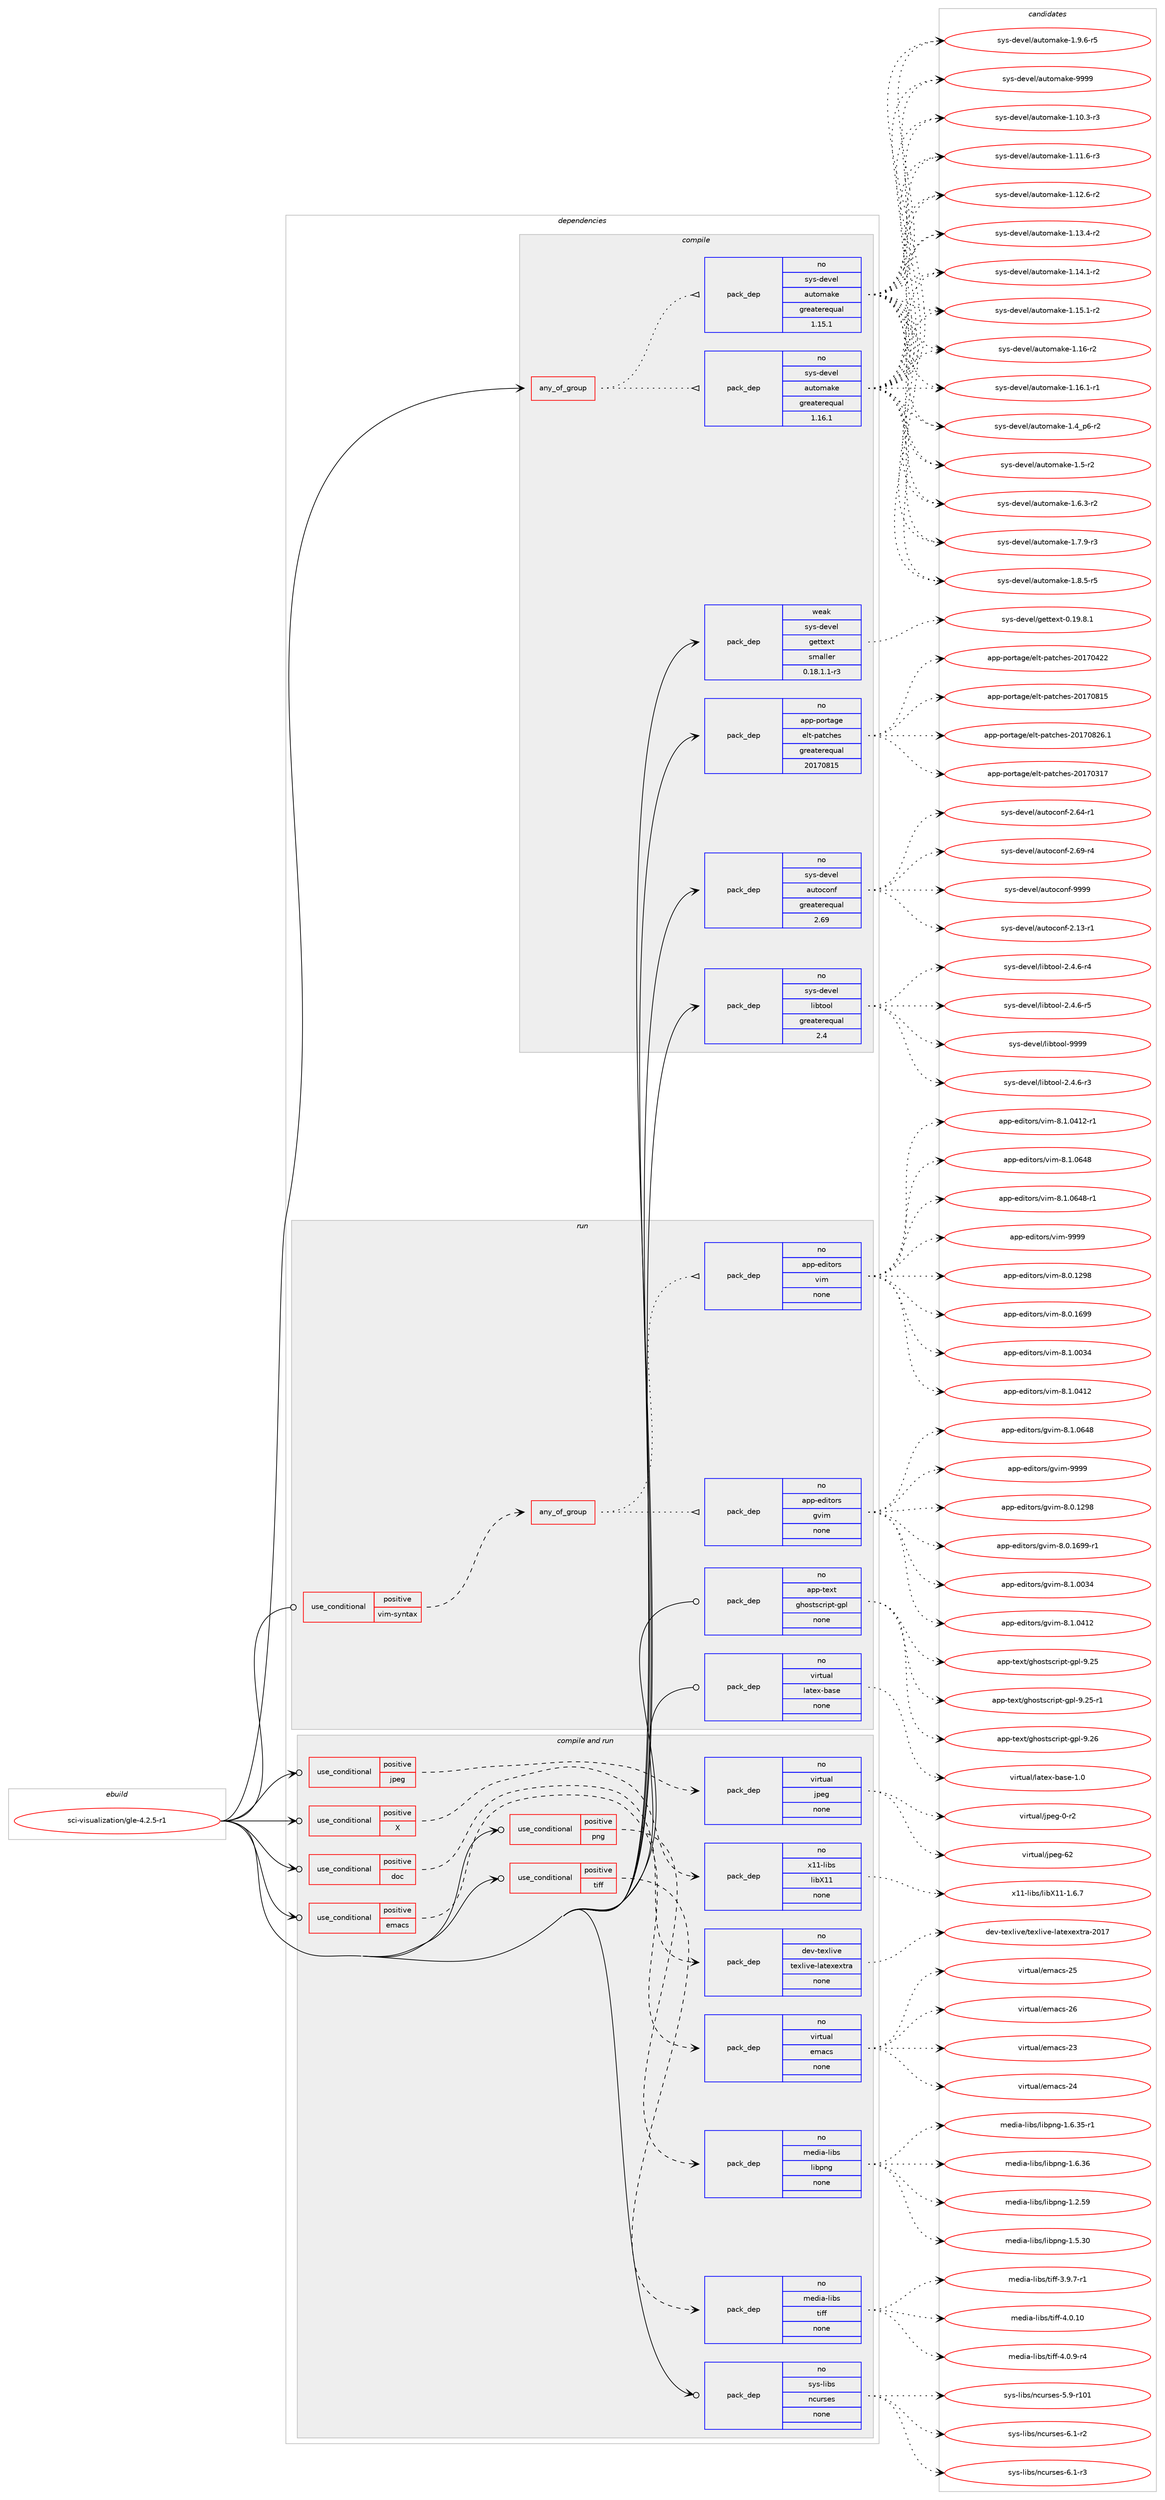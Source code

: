 digraph prolog {

# *************
# Graph options
# *************

newrank=true;
concentrate=true;
compound=true;
graph [rankdir=LR,fontname=Helvetica,fontsize=10,ranksep=1.5];#, ranksep=2.5, nodesep=0.2];
edge  [arrowhead=vee];
node  [fontname=Helvetica,fontsize=10];

# **********
# The ebuild
# **********

subgraph cluster_leftcol {
color=gray;
rank=same;
label=<<i>ebuild</i>>;
id [label="sci-visualization/gle-4.2.5-r1", color=red, width=4, href="../sci-visualization/gle-4.2.5-r1.svg"];
}

# ****************
# The dependencies
# ****************

subgraph cluster_midcol {
color=gray;
label=<<i>dependencies</i>>;
subgraph cluster_compile {
fillcolor="#eeeeee";
style=filled;
label=<<i>compile</i>>;
subgraph any27052 {
dependency1701668 [label=<<TABLE BORDER="0" CELLBORDER="1" CELLSPACING="0" CELLPADDING="4"><TR><TD CELLPADDING="10">any_of_group</TD></TR></TABLE>>, shape=none, color=red];subgraph pack1218366 {
dependency1701669 [label=<<TABLE BORDER="0" CELLBORDER="1" CELLSPACING="0" CELLPADDING="4" WIDTH="220"><TR><TD ROWSPAN="6" CELLPADDING="30">pack_dep</TD></TR><TR><TD WIDTH="110">no</TD></TR><TR><TD>sys-devel</TD></TR><TR><TD>automake</TD></TR><TR><TD>greaterequal</TD></TR><TR><TD>1.16.1</TD></TR></TABLE>>, shape=none, color=blue];
}
dependency1701668:e -> dependency1701669:w [weight=20,style="dotted",arrowhead="oinv"];
subgraph pack1218367 {
dependency1701670 [label=<<TABLE BORDER="0" CELLBORDER="1" CELLSPACING="0" CELLPADDING="4" WIDTH="220"><TR><TD ROWSPAN="6" CELLPADDING="30">pack_dep</TD></TR><TR><TD WIDTH="110">no</TD></TR><TR><TD>sys-devel</TD></TR><TR><TD>automake</TD></TR><TR><TD>greaterequal</TD></TR><TR><TD>1.15.1</TD></TR></TABLE>>, shape=none, color=blue];
}
dependency1701668:e -> dependency1701670:w [weight=20,style="dotted",arrowhead="oinv"];
}
id:e -> dependency1701668:w [weight=20,style="solid",arrowhead="vee"];
subgraph pack1218368 {
dependency1701671 [label=<<TABLE BORDER="0" CELLBORDER="1" CELLSPACING="0" CELLPADDING="4" WIDTH="220"><TR><TD ROWSPAN="6" CELLPADDING="30">pack_dep</TD></TR><TR><TD WIDTH="110">no</TD></TR><TR><TD>app-portage</TD></TR><TR><TD>elt-patches</TD></TR><TR><TD>greaterequal</TD></TR><TR><TD>20170815</TD></TR></TABLE>>, shape=none, color=blue];
}
id:e -> dependency1701671:w [weight=20,style="solid",arrowhead="vee"];
subgraph pack1218369 {
dependency1701672 [label=<<TABLE BORDER="0" CELLBORDER="1" CELLSPACING="0" CELLPADDING="4" WIDTH="220"><TR><TD ROWSPAN="6" CELLPADDING="30">pack_dep</TD></TR><TR><TD WIDTH="110">no</TD></TR><TR><TD>sys-devel</TD></TR><TR><TD>autoconf</TD></TR><TR><TD>greaterequal</TD></TR><TR><TD>2.69</TD></TR></TABLE>>, shape=none, color=blue];
}
id:e -> dependency1701672:w [weight=20,style="solid",arrowhead="vee"];
subgraph pack1218370 {
dependency1701673 [label=<<TABLE BORDER="0" CELLBORDER="1" CELLSPACING="0" CELLPADDING="4" WIDTH="220"><TR><TD ROWSPAN="6" CELLPADDING="30">pack_dep</TD></TR><TR><TD WIDTH="110">no</TD></TR><TR><TD>sys-devel</TD></TR><TR><TD>libtool</TD></TR><TR><TD>greaterequal</TD></TR><TR><TD>2.4</TD></TR></TABLE>>, shape=none, color=blue];
}
id:e -> dependency1701673:w [weight=20,style="solid",arrowhead="vee"];
subgraph pack1218371 {
dependency1701674 [label=<<TABLE BORDER="0" CELLBORDER="1" CELLSPACING="0" CELLPADDING="4" WIDTH="220"><TR><TD ROWSPAN="6" CELLPADDING="30">pack_dep</TD></TR><TR><TD WIDTH="110">weak</TD></TR><TR><TD>sys-devel</TD></TR><TR><TD>gettext</TD></TR><TR><TD>smaller</TD></TR><TR><TD>0.18.1.1-r3</TD></TR></TABLE>>, shape=none, color=blue];
}
id:e -> dependency1701674:w [weight=20,style="solid",arrowhead="vee"];
}
subgraph cluster_compileandrun {
fillcolor="#eeeeee";
style=filled;
label=<<i>compile and run</i>>;
subgraph cond455398 {
dependency1701675 [label=<<TABLE BORDER="0" CELLBORDER="1" CELLSPACING="0" CELLPADDING="4"><TR><TD ROWSPAN="3" CELLPADDING="10">use_conditional</TD></TR><TR><TD>positive</TD></TR><TR><TD>X</TD></TR></TABLE>>, shape=none, color=red];
subgraph pack1218372 {
dependency1701676 [label=<<TABLE BORDER="0" CELLBORDER="1" CELLSPACING="0" CELLPADDING="4" WIDTH="220"><TR><TD ROWSPAN="6" CELLPADDING="30">pack_dep</TD></TR><TR><TD WIDTH="110">no</TD></TR><TR><TD>x11-libs</TD></TR><TR><TD>libX11</TD></TR><TR><TD>none</TD></TR><TR><TD></TD></TR></TABLE>>, shape=none, color=blue];
}
dependency1701675:e -> dependency1701676:w [weight=20,style="dashed",arrowhead="vee"];
}
id:e -> dependency1701675:w [weight=20,style="solid",arrowhead="odotvee"];
subgraph cond455399 {
dependency1701677 [label=<<TABLE BORDER="0" CELLBORDER="1" CELLSPACING="0" CELLPADDING="4"><TR><TD ROWSPAN="3" CELLPADDING="10">use_conditional</TD></TR><TR><TD>positive</TD></TR><TR><TD>doc</TD></TR></TABLE>>, shape=none, color=red];
subgraph pack1218373 {
dependency1701678 [label=<<TABLE BORDER="0" CELLBORDER="1" CELLSPACING="0" CELLPADDING="4" WIDTH="220"><TR><TD ROWSPAN="6" CELLPADDING="30">pack_dep</TD></TR><TR><TD WIDTH="110">no</TD></TR><TR><TD>dev-texlive</TD></TR><TR><TD>texlive-latexextra</TD></TR><TR><TD>none</TD></TR><TR><TD></TD></TR></TABLE>>, shape=none, color=blue];
}
dependency1701677:e -> dependency1701678:w [weight=20,style="dashed",arrowhead="vee"];
}
id:e -> dependency1701677:w [weight=20,style="solid",arrowhead="odotvee"];
subgraph cond455400 {
dependency1701679 [label=<<TABLE BORDER="0" CELLBORDER="1" CELLSPACING="0" CELLPADDING="4"><TR><TD ROWSPAN="3" CELLPADDING="10">use_conditional</TD></TR><TR><TD>positive</TD></TR><TR><TD>emacs</TD></TR></TABLE>>, shape=none, color=red];
subgraph pack1218374 {
dependency1701680 [label=<<TABLE BORDER="0" CELLBORDER="1" CELLSPACING="0" CELLPADDING="4" WIDTH="220"><TR><TD ROWSPAN="6" CELLPADDING="30">pack_dep</TD></TR><TR><TD WIDTH="110">no</TD></TR><TR><TD>virtual</TD></TR><TR><TD>emacs</TD></TR><TR><TD>none</TD></TR><TR><TD></TD></TR></TABLE>>, shape=none, color=blue];
}
dependency1701679:e -> dependency1701680:w [weight=20,style="dashed",arrowhead="vee"];
}
id:e -> dependency1701679:w [weight=20,style="solid",arrowhead="odotvee"];
subgraph cond455401 {
dependency1701681 [label=<<TABLE BORDER="0" CELLBORDER="1" CELLSPACING="0" CELLPADDING="4"><TR><TD ROWSPAN="3" CELLPADDING="10">use_conditional</TD></TR><TR><TD>positive</TD></TR><TR><TD>jpeg</TD></TR></TABLE>>, shape=none, color=red];
subgraph pack1218375 {
dependency1701682 [label=<<TABLE BORDER="0" CELLBORDER="1" CELLSPACING="0" CELLPADDING="4" WIDTH="220"><TR><TD ROWSPAN="6" CELLPADDING="30">pack_dep</TD></TR><TR><TD WIDTH="110">no</TD></TR><TR><TD>virtual</TD></TR><TR><TD>jpeg</TD></TR><TR><TD>none</TD></TR><TR><TD></TD></TR></TABLE>>, shape=none, color=blue];
}
dependency1701681:e -> dependency1701682:w [weight=20,style="dashed",arrowhead="vee"];
}
id:e -> dependency1701681:w [weight=20,style="solid",arrowhead="odotvee"];
subgraph cond455402 {
dependency1701683 [label=<<TABLE BORDER="0" CELLBORDER="1" CELLSPACING="0" CELLPADDING="4"><TR><TD ROWSPAN="3" CELLPADDING="10">use_conditional</TD></TR><TR><TD>positive</TD></TR><TR><TD>png</TD></TR></TABLE>>, shape=none, color=red];
subgraph pack1218376 {
dependency1701684 [label=<<TABLE BORDER="0" CELLBORDER="1" CELLSPACING="0" CELLPADDING="4" WIDTH="220"><TR><TD ROWSPAN="6" CELLPADDING="30">pack_dep</TD></TR><TR><TD WIDTH="110">no</TD></TR><TR><TD>media-libs</TD></TR><TR><TD>libpng</TD></TR><TR><TD>none</TD></TR><TR><TD></TD></TR></TABLE>>, shape=none, color=blue];
}
dependency1701683:e -> dependency1701684:w [weight=20,style="dashed",arrowhead="vee"];
}
id:e -> dependency1701683:w [weight=20,style="solid",arrowhead="odotvee"];
subgraph cond455403 {
dependency1701685 [label=<<TABLE BORDER="0" CELLBORDER="1" CELLSPACING="0" CELLPADDING="4"><TR><TD ROWSPAN="3" CELLPADDING="10">use_conditional</TD></TR><TR><TD>positive</TD></TR><TR><TD>tiff</TD></TR></TABLE>>, shape=none, color=red];
subgraph pack1218377 {
dependency1701686 [label=<<TABLE BORDER="0" CELLBORDER="1" CELLSPACING="0" CELLPADDING="4" WIDTH="220"><TR><TD ROWSPAN="6" CELLPADDING="30">pack_dep</TD></TR><TR><TD WIDTH="110">no</TD></TR><TR><TD>media-libs</TD></TR><TR><TD>tiff</TD></TR><TR><TD>none</TD></TR><TR><TD></TD></TR></TABLE>>, shape=none, color=blue];
}
dependency1701685:e -> dependency1701686:w [weight=20,style="dashed",arrowhead="vee"];
}
id:e -> dependency1701685:w [weight=20,style="solid",arrowhead="odotvee"];
subgraph pack1218378 {
dependency1701687 [label=<<TABLE BORDER="0" CELLBORDER="1" CELLSPACING="0" CELLPADDING="4" WIDTH="220"><TR><TD ROWSPAN="6" CELLPADDING="30">pack_dep</TD></TR><TR><TD WIDTH="110">no</TD></TR><TR><TD>sys-libs</TD></TR><TR><TD>ncurses</TD></TR><TR><TD>none</TD></TR><TR><TD></TD></TR></TABLE>>, shape=none, color=blue];
}
id:e -> dependency1701687:w [weight=20,style="solid",arrowhead="odotvee"];
}
subgraph cluster_run {
fillcolor="#eeeeee";
style=filled;
label=<<i>run</i>>;
subgraph cond455404 {
dependency1701688 [label=<<TABLE BORDER="0" CELLBORDER="1" CELLSPACING="0" CELLPADDING="4"><TR><TD ROWSPAN="3" CELLPADDING="10">use_conditional</TD></TR><TR><TD>positive</TD></TR><TR><TD>vim-syntax</TD></TR></TABLE>>, shape=none, color=red];
subgraph any27053 {
dependency1701689 [label=<<TABLE BORDER="0" CELLBORDER="1" CELLSPACING="0" CELLPADDING="4"><TR><TD CELLPADDING="10">any_of_group</TD></TR></TABLE>>, shape=none, color=red];subgraph pack1218379 {
dependency1701690 [label=<<TABLE BORDER="0" CELLBORDER="1" CELLSPACING="0" CELLPADDING="4" WIDTH="220"><TR><TD ROWSPAN="6" CELLPADDING="30">pack_dep</TD></TR><TR><TD WIDTH="110">no</TD></TR><TR><TD>app-editors</TD></TR><TR><TD>vim</TD></TR><TR><TD>none</TD></TR><TR><TD></TD></TR></TABLE>>, shape=none, color=blue];
}
dependency1701689:e -> dependency1701690:w [weight=20,style="dotted",arrowhead="oinv"];
subgraph pack1218380 {
dependency1701691 [label=<<TABLE BORDER="0" CELLBORDER="1" CELLSPACING="0" CELLPADDING="4" WIDTH="220"><TR><TD ROWSPAN="6" CELLPADDING="30">pack_dep</TD></TR><TR><TD WIDTH="110">no</TD></TR><TR><TD>app-editors</TD></TR><TR><TD>gvim</TD></TR><TR><TD>none</TD></TR><TR><TD></TD></TR></TABLE>>, shape=none, color=blue];
}
dependency1701689:e -> dependency1701691:w [weight=20,style="dotted",arrowhead="oinv"];
}
dependency1701688:e -> dependency1701689:w [weight=20,style="dashed",arrowhead="vee"];
}
id:e -> dependency1701688:w [weight=20,style="solid",arrowhead="odot"];
subgraph pack1218381 {
dependency1701692 [label=<<TABLE BORDER="0" CELLBORDER="1" CELLSPACING="0" CELLPADDING="4" WIDTH="220"><TR><TD ROWSPAN="6" CELLPADDING="30">pack_dep</TD></TR><TR><TD WIDTH="110">no</TD></TR><TR><TD>app-text</TD></TR><TR><TD>ghostscript-gpl</TD></TR><TR><TD>none</TD></TR><TR><TD></TD></TR></TABLE>>, shape=none, color=blue];
}
id:e -> dependency1701692:w [weight=20,style="solid",arrowhead="odot"];
subgraph pack1218382 {
dependency1701693 [label=<<TABLE BORDER="0" CELLBORDER="1" CELLSPACING="0" CELLPADDING="4" WIDTH="220"><TR><TD ROWSPAN="6" CELLPADDING="30">pack_dep</TD></TR><TR><TD WIDTH="110">no</TD></TR><TR><TD>virtual</TD></TR><TR><TD>latex-base</TD></TR><TR><TD>none</TD></TR><TR><TD></TD></TR></TABLE>>, shape=none, color=blue];
}
id:e -> dependency1701693:w [weight=20,style="solid",arrowhead="odot"];
}
}

# **************
# The candidates
# **************

subgraph cluster_choices {
rank=same;
color=gray;
label=<<i>candidates</i>>;

subgraph choice1218366 {
color=black;
nodesep=1;
choice11512111545100101118101108479711711611110997107101454946494846514511451 [label="sys-devel/automake-1.10.3-r3", color=red, width=4,href="../sys-devel/automake-1.10.3-r3.svg"];
choice11512111545100101118101108479711711611110997107101454946494946544511451 [label="sys-devel/automake-1.11.6-r3", color=red, width=4,href="../sys-devel/automake-1.11.6-r3.svg"];
choice11512111545100101118101108479711711611110997107101454946495046544511450 [label="sys-devel/automake-1.12.6-r2", color=red, width=4,href="../sys-devel/automake-1.12.6-r2.svg"];
choice11512111545100101118101108479711711611110997107101454946495146524511450 [label="sys-devel/automake-1.13.4-r2", color=red, width=4,href="../sys-devel/automake-1.13.4-r2.svg"];
choice11512111545100101118101108479711711611110997107101454946495246494511450 [label="sys-devel/automake-1.14.1-r2", color=red, width=4,href="../sys-devel/automake-1.14.1-r2.svg"];
choice11512111545100101118101108479711711611110997107101454946495346494511450 [label="sys-devel/automake-1.15.1-r2", color=red, width=4,href="../sys-devel/automake-1.15.1-r2.svg"];
choice1151211154510010111810110847971171161111099710710145494649544511450 [label="sys-devel/automake-1.16-r2", color=red, width=4,href="../sys-devel/automake-1.16-r2.svg"];
choice11512111545100101118101108479711711611110997107101454946495446494511449 [label="sys-devel/automake-1.16.1-r1", color=red, width=4,href="../sys-devel/automake-1.16.1-r1.svg"];
choice115121115451001011181011084797117116111109971071014549465295112544511450 [label="sys-devel/automake-1.4_p6-r2", color=red, width=4,href="../sys-devel/automake-1.4_p6-r2.svg"];
choice11512111545100101118101108479711711611110997107101454946534511450 [label="sys-devel/automake-1.5-r2", color=red, width=4,href="../sys-devel/automake-1.5-r2.svg"];
choice115121115451001011181011084797117116111109971071014549465446514511450 [label="sys-devel/automake-1.6.3-r2", color=red, width=4,href="../sys-devel/automake-1.6.3-r2.svg"];
choice115121115451001011181011084797117116111109971071014549465546574511451 [label="sys-devel/automake-1.7.9-r3", color=red, width=4,href="../sys-devel/automake-1.7.9-r3.svg"];
choice115121115451001011181011084797117116111109971071014549465646534511453 [label="sys-devel/automake-1.8.5-r5", color=red, width=4,href="../sys-devel/automake-1.8.5-r5.svg"];
choice115121115451001011181011084797117116111109971071014549465746544511453 [label="sys-devel/automake-1.9.6-r5", color=red, width=4,href="../sys-devel/automake-1.9.6-r5.svg"];
choice115121115451001011181011084797117116111109971071014557575757 [label="sys-devel/automake-9999", color=red, width=4,href="../sys-devel/automake-9999.svg"];
dependency1701669:e -> choice11512111545100101118101108479711711611110997107101454946494846514511451:w [style=dotted,weight="100"];
dependency1701669:e -> choice11512111545100101118101108479711711611110997107101454946494946544511451:w [style=dotted,weight="100"];
dependency1701669:e -> choice11512111545100101118101108479711711611110997107101454946495046544511450:w [style=dotted,weight="100"];
dependency1701669:e -> choice11512111545100101118101108479711711611110997107101454946495146524511450:w [style=dotted,weight="100"];
dependency1701669:e -> choice11512111545100101118101108479711711611110997107101454946495246494511450:w [style=dotted,weight="100"];
dependency1701669:e -> choice11512111545100101118101108479711711611110997107101454946495346494511450:w [style=dotted,weight="100"];
dependency1701669:e -> choice1151211154510010111810110847971171161111099710710145494649544511450:w [style=dotted,weight="100"];
dependency1701669:e -> choice11512111545100101118101108479711711611110997107101454946495446494511449:w [style=dotted,weight="100"];
dependency1701669:e -> choice115121115451001011181011084797117116111109971071014549465295112544511450:w [style=dotted,weight="100"];
dependency1701669:e -> choice11512111545100101118101108479711711611110997107101454946534511450:w [style=dotted,weight="100"];
dependency1701669:e -> choice115121115451001011181011084797117116111109971071014549465446514511450:w [style=dotted,weight="100"];
dependency1701669:e -> choice115121115451001011181011084797117116111109971071014549465546574511451:w [style=dotted,weight="100"];
dependency1701669:e -> choice115121115451001011181011084797117116111109971071014549465646534511453:w [style=dotted,weight="100"];
dependency1701669:e -> choice115121115451001011181011084797117116111109971071014549465746544511453:w [style=dotted,weight="100"];
dependency1701669:e -> choice115121115451001011181011084797117116111109971071014557575757:w [style=dotted,weight="100"];
}
subgraph choice1218367 {
color=black;
nodesep=1;
choice11512111545100101118101108479711711611110997107101454946494846514511451 [label="sys-devel/automake-1.10.3-r3", color=red, width=4,href="../sys-devel/automake-1.10.3-r3.svg"];
choice11512111545100101118101108479711711611110997107101454946494946544511451 [label="sys-devel/automake-1.11.6-r3", color=red, width=4,href="../sys-devel/automake-1.11.6-r3.svg"];
choice11512111545100101118101108479711711611110997107101454946495046544511450 [label="sys-devel/automake-1.12.6-r2", color=red, width=4,href="../sys-devel/automake-1.12.6-r2.svg"];
choice11512111545100101118101108479711711611110997107101454946495146524511450 [label="sys-devel/automake-1.13.4-r2", color=red, width=4,href="../sys-devel/automake-1.13.4-r2.svg"];
choice11512111545100101118101108479711711611110997107101454946495246494511450 [label="sys-devel/automake-1.14.1-r2", color=red, width=4,href="../sys-devel/automake-1.14.1-r2.svg"];
choice11512111545100101118101108479711711611110997107101454946495346494511450 [label="sys-devel/automake-1.15.1-r2", color=red, width=4,href="../sys-devel/automake-1.15.1-r2.svg"];
choice1151211154510010111810110847971171161111099710710145494649544511450 [label="sys-devel/automake-1.16-r2", color=red, width=4,href="../sys-devel/automake-1.16-r2.svg"];
choice11512111545100101118101108479711711611110997107101454946495446494511449 [label="sys-devel/automake-1.16.1-r1", color=red, width=4,href="../sys-devel/automake-1.16.1-r1.svg"];
choice115121115451001011181011084797117116111109971071014549465295112544511450 [label="sys-devel/automake-1.4_p6-r2", color=red, width=4,href="../sys-devel/automake-1.4_p6-r2.svg"];
choice11512111545100101118101108479711711611110997107101454946534511450 [label="sys-devel/automake-1.5-r2", color=red, width=4,href="../sys-devel/automake-1.5-r2.svg"];
choice115121115451001011181011084797117116111109971071014549465446514511450 [label="sys-devel/automake-1.6.3-r2", color=red, width=4,href="../sys-devel/automake-1.6.3-r2.svg"];
choice115121115451001011181011084797117116111109971071014549465546574511451 [label="sys-devel/automake-1.7.9-r3", color=red, width=4,href="../sys-devel/automake-1.7.9-r3.svg"];
choice115121115451001011181011084797117116111109971071014549465646534511453 [label="sys-devel/automake-1.8.5-r5", color=red, width=4,href="../sys-devel/automake-1.8.5-r5.svg"];
choice115121115451001011181011084797117116111109971071014549465746544511453 [label="sys-devel/automake-1.9.6-r5", color=red, width=4,href="../sys-devel/automake-1.9.6-r5.svg"];
choice115121115451001011181011084797117116111109971071014557575757 [label="sys-devel/automake-9999", color=red, width=4,href="../sys-devel/automake-9999.svg"];
dependency1701670:e -> choice11512111545100101118101108479711711611110997107101454946494846514511451:w [style=dotted,weight="100"];
dependency1701670:e -> choice11512111545100101118101108479711711611110997107101454946494946544511451:w [style=dotted,weight="100"];
dependency1701670:e -> choice11512111545100101118101108479711711611110997107101454946495046544511450:w [style=dotted,weight="100"];
dependency1701670:e -> choice11512111545100101118101108479711711611110997107101454946495146524511450:w [style=dotted,weight="100"];
dependency1701670:e -> choice11512111545100101118101108479711711611110997107101454946495246494511450:w [style=dotted,weight="100"];
dependency1701670:e -> choice11512111545100101118101108479711711611110997107101454946495346494511450:w [style=dotted,weight="100"];
dependency1701670:e -> choice1151211154510010111810110847971171161111099710710145494649544511450:w [style=dotted,weight="100"];
dependency1701670:e -> choice11512111545100101118101108479711711611110997107101454946495446494511449:w [style=dotted,weight="100"];
dependency1701670:e -> choice115121115451001011181011084797117116111109971071014549465295112544511450:w [style=dotted,weight="100"];
dependency1701670:e -> choice11512111545100101118101108479711711611110997107101454946534511450:w [style=dotted,weight="100"];
dependency1701670:e -> choice115121115451001011181011084797117116111109971071014549465446514511450:w [style=dotted,weight="100"];
dependency1701670:e -> choice115121115451001011181011084797117116111109971071014549465546574511451:w [style=dotted,weight="100"];
dependency1701670:e -> choice115121115451001011181011084797117116111109971071014549465646534511453:w [style=dotted,weight="100"];
dependency1701670:e -> choice115121115451001011181011084797117116111109971071014549465746544511453:w [style=dotted,weight="100"];
dependency1701670:e -> choice115121115451001011181011084797117116111109971071014557575757:w [style=dotted,weight="100"];
}
subgraph choice1218368 {
color=black;
nodesep=1;
choice97112112451121111141169710310147101108116451129711699104101115455048495548514955 [label="app-portage/elt-patches-20170317", color=red, width=4,href="../app-portage/elt-patches-20170317.svg"];
choice97112112451121111141169710310147101108116451129711699104101115455048495548525050 [label="app-portage/elt-patches-20170422", color=red, width=4,href="../app-portage/elt-patches-20170422.svg"];
choice97112112451121111141169710310147101108116451129711699104101115455048495548564953 [label="app-portage/elt-patches-20170815", color=red, width=4,href="../app-portage/elt-patches-20170815.svg"];
choice971121124511211111411697103101471011081164511297116991041011154550484955485650544649 [label="app-portage/elt-patches-20170826.1", color=red, width=4,href="../app-portage/elt-patches-20170826.1.svg"];
dependency1701671:e -> choice97112112451121111141169710310147101108116451129711699104101115455048495548514955:w [style=dotted,weight="100"];
dependency1701671:e -> choice97112112451121111141169710310147101108116451129711699104101115455048495548525050:w [style=dotted,weight="100"];
dependency1701671:e -> choice97112112451121111141169710310147101108116451129711699104101115455048495548564953:w [style=dotted,weight="100"];
dependency1701671:e -> choice971121124511211111411697103101471011081164511297116991041011154550484955485650544649:w [style=dotted,weight="100"];
}
subgraph choice1218369 {
color=black;
nodesep=1;
choice1151211154510010111810110847971171161119911111010245504649514511449 [label="sys-devel/autoconf-2.13-r1", color=red, width=4,href="../sys-devel/autoconf-2.13-r1.svg"];
choice1151211154510010111810110847971171161119911111010245504654524511449 [label="sys-devel/autoconf-2.64-r1", color=red, width=4,href="../sys-devel/autoconf-2.64-r1.svg"];
choice1151211154510010111810110847971171161119911111010245504654574511452 [label="sys-devel/autoconf-2.69-r4", color=red, width=4,href="../sys-devel/autoconf-2.69-r4.svg"];
choice115121115451001011181011084797117116111991111101024557575757 [label="sys-devel/autoconf-9999", color=red, width=4,href="../sys-devel/autoconf-9999.svg"];
dependency1701672:e -> choice1151211154510010111810110847971171161119911111010245504649514511449:w [style=dotted,weight="100"];
dependency1701672:e -> choice1151211154510010111810110847971171161119911111010245504654524511449:w [style=dotted,weight="100"];
dependency1701672:e -> choice1151211154510010111810110847971171161119911111010245504654574511452:w [style=dotted,weight="100"];
dependency1701672:e -> choice115121115451001011181011084797117116111991111101024557575757:w [style=dotted,weight="100"];
}
subgraph choice1218370 {
color=black;
nodesep=1;
choice1151211154510010111810110847108105981161111111084550465246544511451 [label="sys-devel/libtool-2.4.6-r3", color=red, width=4,href="../sys-devel/libtool-2.4.6-r3.svg"];
choice1151211154510010111810110847108105981161111111084550465246544511452 [label="sys-devel/libtool-2.4.6-r4", color=red, width=4,href="../sys-devel/libtool-2.4.6-r4.svg"];
choice1151211154510010111810110847108105981161111111084550465246544511453 [label="sys-devel/libtool-2.4.6-r5", color=red, width=4,href="../sys-devel/libtool-2.4.6-r5.svg"];
choice1151211154510010111810110847108105981161111111084557575757 [label="sys-devel/libtool-9999", color=red, width=4,href="../sys-devel/libtool-9999.svg"];
dependency1701673:e -> choice1151211154510010111810110847108105981161111111084550465246544511451:w [style=dotted,weight="100"];
dependency1701673:e -> choice1151211154510010111810110847108105981161111111084550465246544511452:w [style=dotted,weight="100"];
dependency1701673:e -> choice1151211154510010111810110847108105981161111111084550465246544511453:w [style=dotted,weight="100"];
dependency1701673:e -> choice1151211154510010111810110847108105981161111111084557575757:w [style=dotted,weight="100"];
}
subgraph choice1218371 {
color=black;
nodesep=1;
choice1151211154510010111810110847103101116116101120116454846495746564649 [label="sys-devel/gettext-0.19.8.1", color=red, width=4,href="../sys-devel/gettext-0.19.8.1.svg"];
dependency1701674:e -> choice1151211154510010111810110847103101116116101120116454846495746564649:w [style=dotted,weight="100"];
}
subgraph choice1218372 {
color=black;
nodesep=1;
choice120494945108105981154710810598884949454946544655 [label="x11-libs/libX11-1.6.7", color=red, width=4,href="../x11-libs/libX11-1.6.7.svg"];
dependency1701676:e -> choice120494945108105981154710810598884949454946544655:w [style=dotted,weight="100"];
}
subgraph choice1218373 {
color=black;
nodesep=1;
choice10010111845116101120108105118101471161011201081051181014510897116101120101120116114974550484955 [label="dev-texlive/texlive-latexextra-2017", color=red, width=4,href="../dev-texlive/texlive-latexextra-2017.svg"];
dependency1701678:e -> choice10010111845116101120108105118101471161011201081051181014510897116101120101120116114974550484955:w [style=dotted,weight="100"];
}
subgraph choice1218374 {
color=black;
nodesep=1;
choice11810511411611797108471011099799115455051 [label="virtual/emacs-23", color=red, width=4,href="../virtual/emacs-23.svg"];
choice11810511411611797108471011099799115455052 [label="virtual/emacs-24", color=red, width=4,href="../virtual/emacs-24.svg"];
choice11810511411611797108471011099799115455053 [label="virtual/emacs-25", color=red, width=4,href="../virtual/emacs-25.svg"];
choice11810511411611797108471011099799115455054 [label="virtual/emacs-26", color=red, width=4,href="../virtual/emacs-26.svg"];
dependency1701680:e -> choice11810511411611797108471011099799115455051:w [style=dotted,weight="100"];
dependency1701680:e -> choice11810511411611797108471011099799115455052:w [style=dotted,weight="100"];
dependency1701680:e -> choice11810511411611797108471011099799115455053:w [style=dotted,weight="100"];
dependency1701680:e -> choice11810511411611797108471011099799115455054:w [style=dotted,weight="100"];
}
subgraph choice1218375 {
color=black;
nodesep=1;
choice118105114116117971084710611210110345484511450 [label="virtual/jpeg-0-r2", color=red, width=4,href="../virtual/jpeg-0-r2.svg"];
choice1181051141161179710847106112101103455450 [label="virtual/jpeg-62", color=red, width=4,href="../virtual/jpeg-62.svg"];
dependency1701682:e -> choice118105114116117971084710611210110345484511450:w [style=dotted,weight="100"];
dependency1701682:e -> choice1181051141161179710847106112101103455450:w [style=dotted,weight="100"];
}
subgraph choice1218376 {
color=black;
nodesep=1;
choice109101100105974510810598115471081059811211010345494650465357 [label="media-libs/libpng-1.2.59", color=red, width=4,href="../media-libs/libpng-1.2.59.svg"];
choice109101100105974510810598115471081059811211010345494653465148 [label="media-libs/libpng-1.5.30", color=red, width=4,href="../media-libs/libpng-1.5.30.svg"];
choice1091011001059745108105981154710810598112110103454946544651534511449 [label="media-libs/libpng-1.6.35-r1", color=red, width=4,href="../media-libs/libpng-1.6.35-r1.svg"];
choice109101100105974510810598115471081059811211010345494654465154 [label="media-libs/libpng-1.6.36", color=red, width=4,href="../media-libs/libpng-1.6.36.svg"];
dependency1701684:e -> choice109101100105974510810598115471081059811211010345494650465357:w [style=dotted,weight="100"];
dependency1701684:e -> choice109101100105974510810598115471081059811211010345494653465148:w [style=dotted,weight="100"];
dependency1701684:e -> choice1091011001059745108105981154710810598112110103454946544651534511449:w [style=dotted,weight="100"];
dependency1701684:e -> choice109101100105974510810598115471081059811211010345494654465154:w [style=dotted,weight="100"];
}
subgraph choice1218377 {
color=black;
nodesep=1;
choice109101100105974510810598115471161051021024551465746554511449 [label="media-libs/tiff-3.9.7-r1", color=red, width=4,href="../media-libs/tiff-3.9.7-r1.svg"];
choice1091011001059745108105981154711610510210245524648464948 [label="media-libs/tiff-4.0.10", color=red, width=4,href="../media-libs/tiff-4.0.10.svg"];
choice109101100105974510810598115471161051021024552464846574511452 [label="media-libs/tiff-4.0.9-r4", color=red, width=4,href="../media-libs/tiff-4.0.9-r4.svg"];
dependency1701686:e -> choice109101100105974510810598115471161051021024551465746554511449:w [style=dotted,weight="100"];
dependency1701686:e -> choice1091011001059745108105981154711610510210245524648464948:w [style=dotted,weight="100"];
dependency1701686:e -> choice109101100105974510810598115471161051021024552464846574511452:w [style=dotted,weight="100"];
}
subgraph choice1218378 {
color=black;
nodesep=1;
choice115121115451081059811547110991171141151011154553465745114494849 [label="sys-libs/ncurses-5.9-r101", color=red, width=4,href="../sys-libs/ncurses-5.9-r101.svg"];
choice11512111545108105981154711099117114115101115455446494511450 [label="sys-libs/ncurses-6.1-r2", color=red, width=4,href="../sys-libs/ncurses-6.1-r2.svg"];
choice11512111545108105981154711099117114115101115455446494511451 [label="sys-libs/ncurses-6.1-r3", color=red, width=4,href="../sys-libs/ncurses-6.1-r3.svg"];
dependency1701687:e -> choice115121115451081059811547110991171141151011154553465745114494849:w [style=dotted,weight="100"];
dependency1701687:e -> choice11512111545108105981154711099117114115101115455446494511450:w [style=dotted,weight="100"];
dependency1701687:e -> choice11512111545108105981154711099117114115101115455446494511451:w [style=dotted,weight="100"];
}
subgraph choice1218379 {
color=black;
nodesep=1;
choice971121124510110010511611111411547118105109455646484649505756 [label="app-editors/vim-8.0.1298", color=red, width=4,href="../app-editors/vim-8.0.1298.svg"];
choice971121124510110010511611111411547118105109455646484649545757 [label="app-editors/vim-8.0.1699", color=red, width=4,href="../app-editors/vim-8.0.1699.svg"];
choice971121124510110010511611111411547118105109455646494648485152 [label="app-editors/vim-8.1.0034", color=red, width=4,href="../app-editors/vim-8.1.0034.svg"];
choice971121124510110010511611111411547118105109455646494648524950 [label="app-editors/vim-8.1.0412", color=red, width=4,href="../app-editors/vim-8.1.0412.svg"];
choice9711211245101100105116111114115471181051094556464946485249504511449 [label="app-editors/vim-8.1.0412-r1", color=red, width=4,href="../app-editors/vim-8.1.0412-r1.svg"];
choice971121124510110010511611111411547118105109455646494648545256 [label="app-editors/vim-8.1.0648", color=red, width=4,href="../app-editors/vim-8.1.0648.svg"];
choice9711211245101100105116111114115471181051094556464946485452564511449 [label="app-editors/vim-8.1.0648-r1", color=red, width=4,href="../app-editors/vim-8.1.0648-r1.svg"];
choice9711211245101100105116111114115471181051094557575757 [label="app-editors/vim-9999", color=red, width=4,href="../app-editors/vim-9999.svg"];
dependency1701690:e -> choice971121124510110010511611111411547118105109455646484649505756:w [style=dotted,weight="100"];
dependency1701690:e -> choice971121124510110010511611111411547118105109455646484649545757:w [style=dotted,weight="100"];
dependency1701690:e -> choice971121124510110010511611111411547118105109455646494648485152:w [style=dotted,weight="100"];
dependency1701690:e -> choice971121124510110010511611111411547118105109455646494648524950:w [style=dotted,weight="100"];
dependency1701690:e -> choice9711211245101100105116111114115471181051094556464946485249504511449:w [style=dotted,weight="100"];
dependency1701690:e -> choice971121124510110010511611111411547118105109455646494648545256:w [style=dotted,weight="100"];
dependency1701690:e -> choice9711211245101100105116111114115471181051094556464946485452564511449:w [style=dotted,weight="100"];
dependency1701690:e -> choice9711211245101100105116111114115471181051094557575757:w [style=dotted,weight="100"];
}
subgraph choice1218380 {
color=black;
nodesep=1;
choice971121124510110010511611111411547103118105109455646484649505756 [label="app-editors/gvim-8.0.1298", color=red, width=4,href="../app-editors/gvim-8.0.1298.svg"];
choice9711211245101100105116111114115471031181051094556464846495457574511449 [label="app-editors/gvim-8.0.1699-r1", color=red, width=4,href="../app-editors/gvim-8.0.1699-r1.svg"];
choice971121124510110010511611111411547103118105109455646494648485152 [label="app-editors/gvim-8.1.0034", color=red, width=4,href="../app-editors/gvim-8.1.0034.svg"];
choice971121124510110010511611111411547103118105109455646494648524950 [label="app-editors/gvim-8.1.0412", color=red, width=4,href="../app-editors/gvim-8.1.0412.svg"];
choice971121124510110010511611111411547103118105109455646494648545256 [label="app-editors/gvim-8.1.0648", color=red, width=4,href="../app-editors/gvim-8.1.0648.svg"];
choice9711211245101100105116111114115471031181051094557575757 [label="app-editors/gvim-9999", color=red, width=4,href="../app-editors/gvim-9999.svg"];
dependency1701691:e -> choice971121124510110010511611111411547103118105109455646484649505756:w [style=dotted,weight="100"];
dependency1701691:e -> choice9711211245101100105116111114115471031181051094556464846495457574511449:w [style=dotted,weight="100"];
dependency1701691:e -> choice971121124510110010511611111411547103118105109455646494648485152:w [style=dotted,weight="100"];
dependency1701691:e -> choice971121124510110010511611111411547103118105109455646494648524950:w [style=dotted,weight="100"];
dependency1701691:e -> choice971121124510110010511611111411547103118105109455646494648545256:w [style=dotted,weight="100"];
dependency1701691:e -> choice9711211245101100105116111114115471031181051094557575757:w [style=dotted,weight="100"];
}
subgraph choice1218381 {
color=black;
nodesep=1;
choice97112112451161011201164710310411111511611599114105112116451031121084557465053 [label="app-text/ghostscript-gpl-9.25", color=red, width=4,href="../app-text/ghostscript-gpl-9.25.svg"];
choice971121124511610112011647103104111115116115991141051121164510311210845574650534511449 [label="app-text/ghostscript-gpl-9.25-r1", color=red, width=4,href="../app-text/ghostscript-gpl-9.25-r1.svg"];
choice97112112451161011201164710310411111511611599114105112116451031121084557465054 [label="app-text/ghostscript-gpl-9.26", color=red, width=4,href="../app-text/ghostscript-gpl-9.26.svg"];
dependency1701692:e -> choice97112112451161011201164710310411111511611599114105112116451031121084557465053:w [style=dotted,weight="100"];
dependency1701692:e -> choice971121124511610112011647103104111115116115991141051121164510311210845574650534511449:w [style=dotted,weight="100"];
dependency1701692:e -> choice97112112451161011201164710310411111511611599114105112116451031121084557465054:w [style=dotted,weight="100"];
}
subgraph choice1218382 {
color=black;
nodesep=1;
choice11810511411611797108471089711610112045989711510145494648 [label="virtual/latex-base-1.0", color=red, width=4,href="../virtual/latex-base-1.0.svg"];
dependency1701693:e -> choice11810511411611797108471089711610112045989711510145494648:w [style=dotted,weight="100"];
}
}

}
